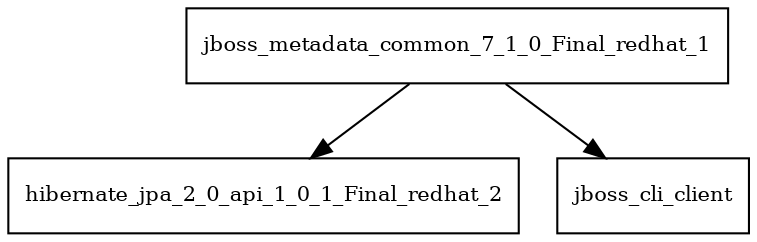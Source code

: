digraph jboss_metadata_common_7_1_0_Final_redhat_1_dependencies {
  node [shape = box, fontsize=10.0];
  jboss_metadata_common_7_1_0_Final_redhat_1 -> hibernate_jpa_2_0_api_1_0_1_Final_redhat_2;
  jboss_metadata_common_7_1_0_Final_redhat_1 -> jboss_cli_client;
}
